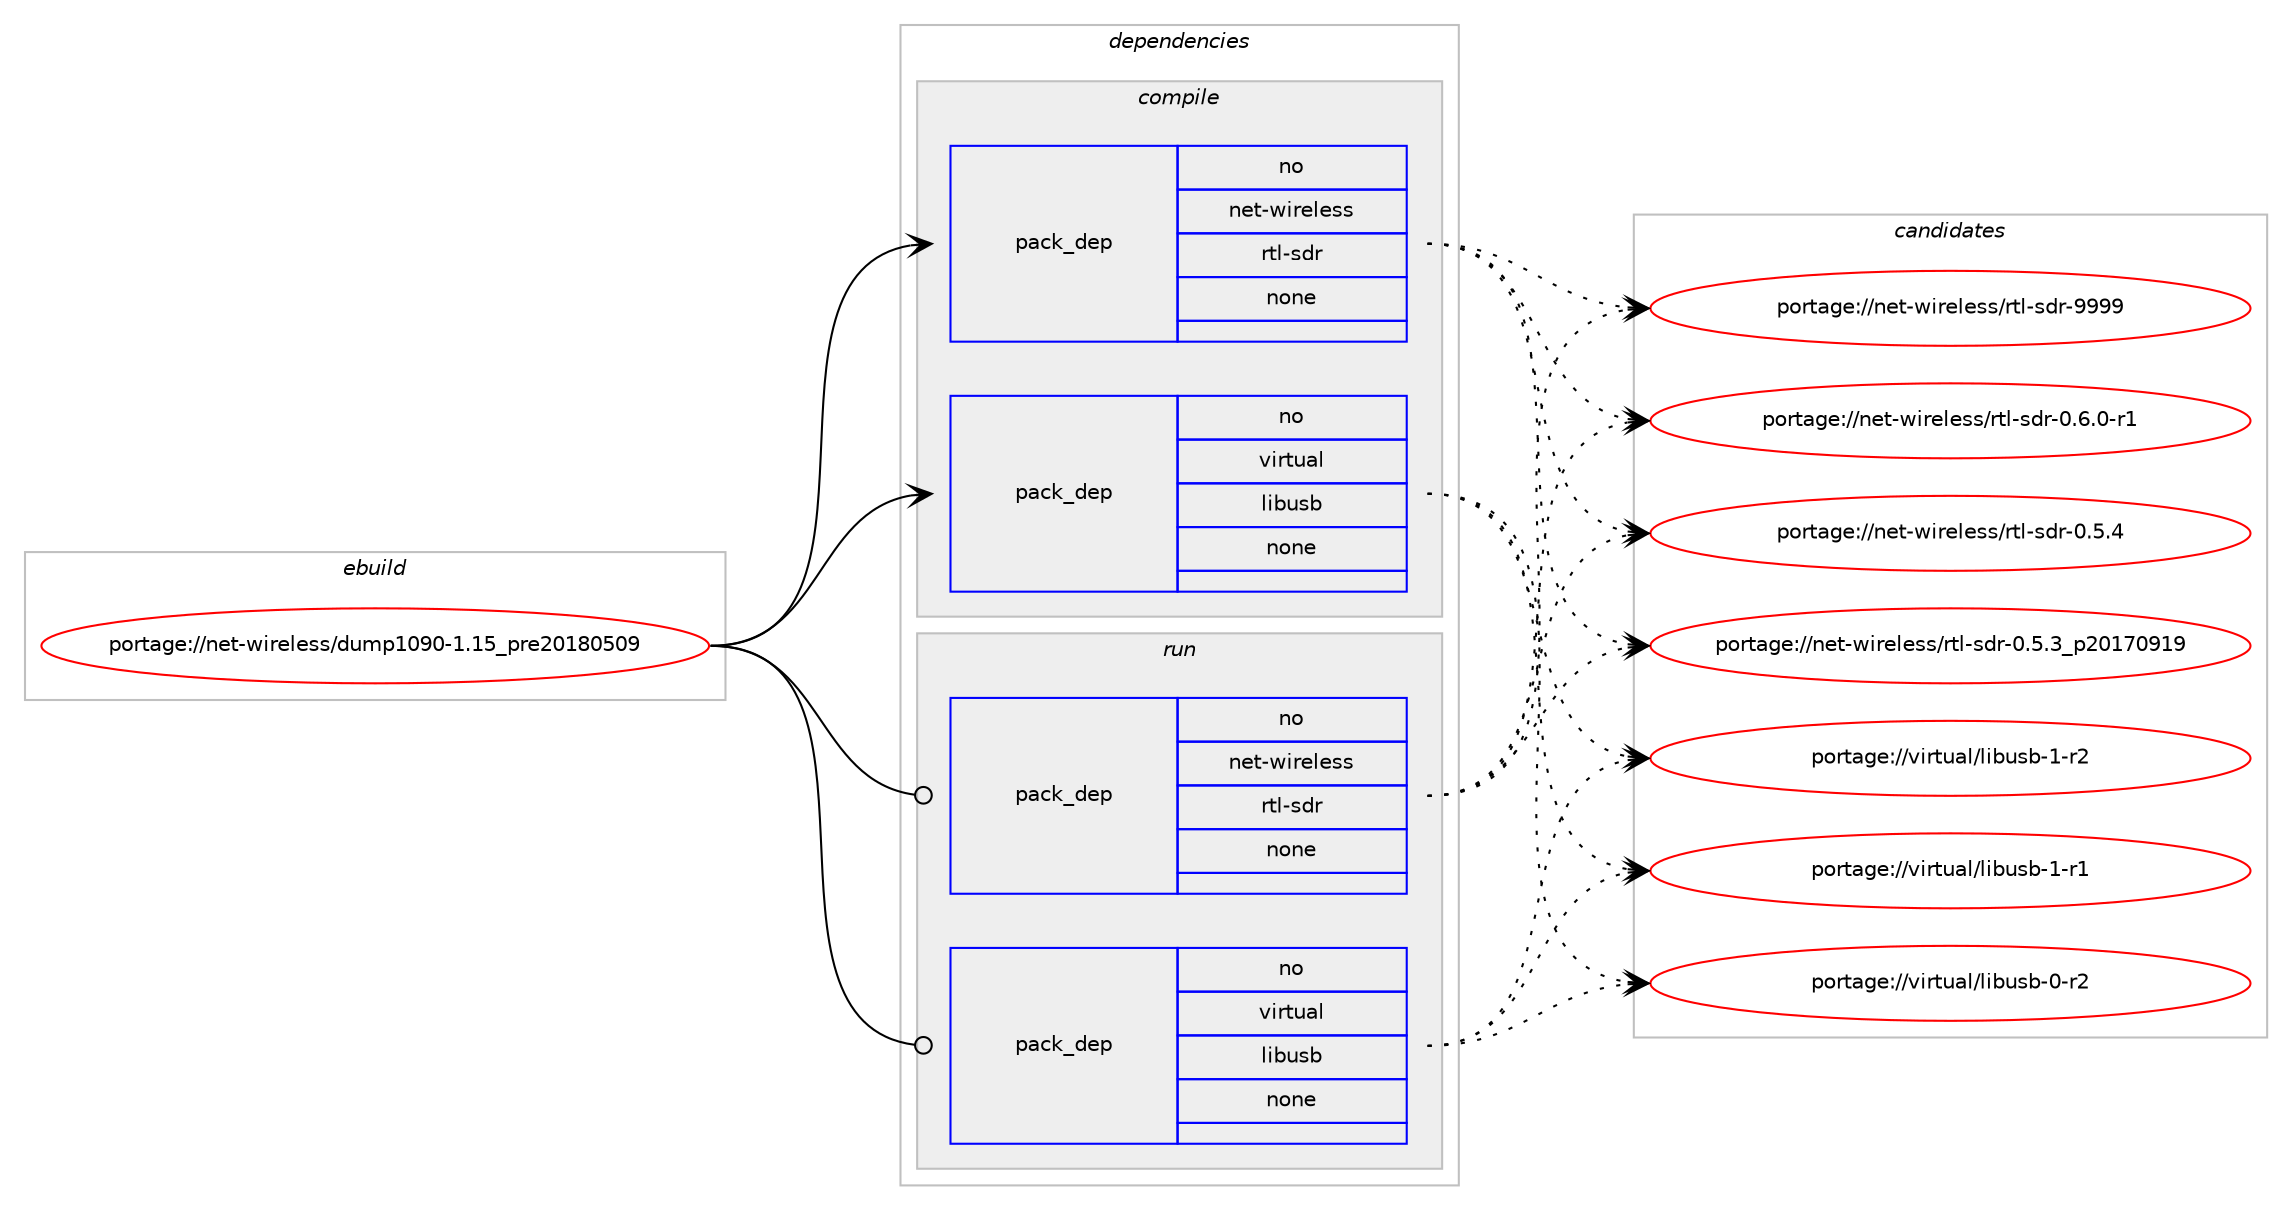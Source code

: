 digraph prolog {

# *************
# Graph options
# *************

newrank=true;
concentrate=true;
compound=true;
graph [rankdir=LR,fontname=Helvetica,fontsize=10,ranksep=1.5];#, ranksep=2.5, nodesep=0.2];
edge  [arrowhead=vee];
node  [fontname=Helvetica,fontsize=10];

# **********
# The ebuild
# **********

subgraph cluster_leftcol {
color=gray;
rank=same;
label=<<i>ebuild</i>>;
id [label="portage://net-wireless/dump1090-1.15_pre20180509", color=red, width=4, href="../net-wireless/dump1090-1.15_pre20180509.svg"];
}

# ****************
# The dependencies
# ****************

subgraph cluster_midcol {
color=gray;
label=<<i>dependencies</i>>;
subgraph cluster_compile {
fillcolor="#eeeeee";
style=filled;
label=<<i>compile</i>>;
subgraph pack16162 {
dependency19611 [label=<<TABLE BORDER="0" CELLBORDER="1" CELLSPACING="0" CELLPADDING="4" WIDTH="220"><TR><TD ROWSPAN="6" CELLPADDING="30">pack_dep</TD></TR><TR><TD WIDTH="110">no</TD></TR><TR><TD>net-wireless</TD></TR><TR><TD>rtl-sdr</TD></TR><TR><TD>none</TD></TR><TR><TD></TD></TR></TABLE>>, shape=none, color=blue];
}
id:e -> dependency19611:w [weight=20,style="solid",arrowhead="vee"];
subgraph pack16163 {
dependency19612 [label=<<TABLE BORDER="0" CELLBORDER="1" CELLSPACING="0" CELLPADDING="4" WIDTH="220"><TR><TD ROWSPAN="6" CELLPADDING="30">pack_dep</TD></TR><TR><TD WIDTH="110">no</TD></TR><TR><TD>virtual</TD></TR><TR><TD>libusb</TD></TR><TR><TD>none</TD></TR><TR><TD></TD></TR></TABLE>>, shape=none, color=blue];
}
id:e -> dependency19612:w [weight=20,style="solid",arrowhead="vee"];
}
subgraph cluster_compileandrun {
fillcolor="#eeeeee";
style=filled;
label=<<i>compile and run</i>>;
}
subgraph cluster_run {
fillcolor="#eeeeee";
style=filled;
label=<<i>run</i>>;
subgraph pack16164 {
dependency19613 [label=<<TABLE BORDER="0" CELLBORDER="1" CELLSPACING="0" CELLPADDING="4" WIDTH="220"><TR><TD ROWSPAN="6" CELLPADDING="30">pack_dep</TD></TR><TR><TD WIDTH="110">no</TD></TR><TR><TD>net-wireless</TD></TR><TR><TD>rtl-sdr</TD></TR><TR><TD>none</TD></TR><TR><TD></TD></TR></TABLE>>, shape=none, color=blue];
}
id:e -> dependency19613:w [weight=20,style="solid",arrowhead="odot"];
subgraph pack16165 {
dependency19614 [label=<<TABLE BORDER="0" CELLBORDER="1" CELLSPACING="0" CELLPADDING="4" WIDTH="220"><TR><TD ROWSPAN="6" CELLPADDING="30">pack_dep</TD></TR><TR><TD WIDTH="110">no</TD></TR><TR><TD>virtual</TD></TR><TR><TD>libusb</TD></TR><TR><TD>none</TD></TR><TR><TD></TD></TR></TABLE>>, shape=none, color=blue];
}
id:e -> dependency19614:w [weight=20,style="solid",arrowhead="odot"];
}
}

# **************
# The candidates
# **************

subgraph cluster_choices {
rank=same;
color=gray;
label=<<i>candidates</i>>;

subgraph choice16162 {
color=black;
nodesep=1;
choice1101011164511910511410110810111511547114116108451151001144557575757 [label="portage://net-wireless/rtl-sdr-9999", color=red, width=4,href="../net-wireless/rtl-sdr-9999.svg"];
choice1101011164511910511410110810111511547114116108451151001144548465446484511449 [label="portage://net-wireless/rtl-sdr-0.6.0-r1", color=red, width=4,href="../net-wireless/rtl-sdr-0.6.0-r1.svg"];
choice110101116451191051141011081011151154711411610845115100114454846534652 [label="portage://net-wireless/rtl-sdr-0.5.4", color=red, width=4,href="../net-wireless/rtl-sdr-0.5.4.svg"];
choice110101116451191051141011081011151154711411610845115100114454846534651951125048495548574957 [label="portage://net-wireless/rtl-sdr-0.5.3_p20170919", color=red, width=4,href="../net-wireless/rtl-sdr-0.5.3_p20170919.svg"];
dependency19611:e -> choice1101011164511910511410110810111511547114116108451151001144557575757:w [style=dotted,weight="100"];
dependency19611:e -> choice1101011164511910511410110810111511547114116108451151001144548465446484511449:w [style=dotted,weight="100"];
dependency19611:e -> choice110101116451191051141011081011151154711411610845115100114454846534652:w [style=dotted,weight="100"];
dependency19611:e -> choice110101116451191051141011081011151154711411610845115100114454846534651951125048495548574957:w [style=dotted,weight="100"];
}
subgraph choice16163 {
color=black;
nodesep=1;
choice1181051141161179710847108105981171159845494511450 [label="portage://virtual/libusb-1-r2", color=red, width=4,href="../virtual/libusb-1-r2.svg"];
choice1181051141161179710847108105981171159845494511449 [label="portage://virtual/libusb-1-r1", color=red, width=4,href="../virtual/libusb-1-r1.svg"];
choice1181051141161179710847108105981171159845484511450 [label="portage://virtual/libusb-0-r2", color=red, width=4,href="../virtual/libusb-0-r2.svg"];
dependency19612:e -> choice1181051141161179710847108105981171159845494511450:w [style=dotted,weight="100"];
dependency19612:e -> choice1181051141161179710847108105981171159845494511449:w [style=dotted,weight="100"];
dependency19612:e -> choice1181051141161179710847108105981171159845484511450:w [style=dotted,weight="100"];
}
subgraph choice16164 {
color=black;
nodesep=1;
choice1101011164511910511410110810111511547114116108451151001144557575757 [label="portage://net-wireless/rtl-sdr-9999", color=red, width=4,href="../net-wireless/rtl-sdr-9999.svg"];
choice1101011164511910511410110810111511547114116108451151001144548465446484511449 [label="portage://net-wireless/rtl-sdr-0.6.0-r1", color=red, width=4,href="../net-wireless/rtl-sdr-0.6.0-r1.svg"];
choice110101116451191051141011081011151154711411610845115100114454846534652 [label="portage://net-wireless/rtl-sdr-0.5.4", color=red, width=4,href="../net-wireless/rtl-sdr-0.5.4.svg"];
choice110101116451191051141011081011151154711411610845115100114454846534651951125048495548574957 [label="portage://net-wireless/rtl-sdr-0.5.3_p20170919", color=red, width=4,href="../net-wireless/rtl-sdr-0.5.3_p20170919.svg"];
dependency19613:e -> choice1101011164511910511410110810111511547114116108451151001144557575757:w [style=dotted,weight="100"];
dependency19613:e -> choice1101011164511910511410110810111511547114116108451151001144548465446484511449:w [style=dotted,weight="100"];
dependency19613:e -> choice110101116451191051141011081011151154711411610845115100114454846534652:w [style=dotted,weight="100"];
dependency19613:e -> choice110101116451191051141011081011151154711411610845115100114454846534651951125048495548574957:w [style=dotted,weight="100"];
}
subgraph choice16165 {
color=black;
nodesep=1;
choice1181051141161179710847108105981171159845494511450 [label="portage://virtual/libusb-1-r2", color=red, width=4,href="../virtual/libusb-1-r2.svg"];
choice1181051141161179710847108105981171159845494511449 [label="portage://virtual/libusb-1-r1", color=red, width=4,href="../virtual/libusb-1-r1.svg"];
choice1181051141161179710847108105981171159845484511450 [label="portage://virtual/libusb-0-r2", color=red, width=4,href="../virtual/libusb-0-r2.svg"];
dependency19614:e -> choice1181051141161179710847108105981171159845494511450:w [style=dotted,weight="100"];
dependency19614:e -> choice1181051141161179710847108105981171159845494511449:w [style=dotted,weight="100"];
dependency19614:e -> choice1181051141161179710847108105981171159845484511450:w [style=dotted,weight="100"];
}
}

}
